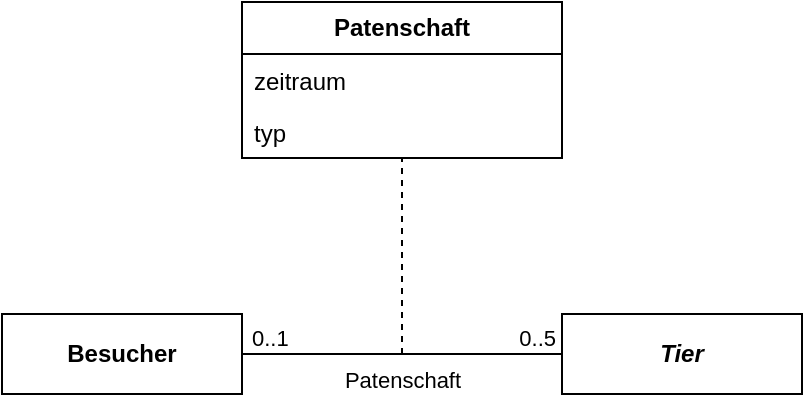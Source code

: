 <mxfile version="24.3.0" type="device">
  <diagram name="Seite-1" id="XjrOl5dTpOE3Hbalspzw">
    <mxGraphModel dx="202" dy="109" grid="1" gridSize="10" guides="1" tooltips="1" connect="1" arrows="1" fold="1" page="1" pageScale="1" pageWidth="827" pageHeight="1169" math="0" shadow="0">
      <root>
        <mxCell id="0" />
        <mxCell id="1" parent="0" />
        <mxCell id="hAxz9_hk0F_XmYK4yzdF-20" value="Besucher" style="html=1;whiteSpace=wrap;fontStyle=1" parent="1" vertex="1">
          <mxGeometry x="80" y="280" width="120" height="40" as="geometry" />
        </mxCell>
        <mxCell id="hAxz9_hk0F_XmYK4yzdF-22" value="Tier" style="html=1;whiteSpace=wrap;fontStyle=3" parent="1" vertex="1">
          <mxGeometry x="360" y="280" width="120" height="40" as="geometry" />
        </mxCell>
        <mxCell id="hAxz9_hk0F_XmYK4yzdF-24" value="Patenschaft" style="endArrow=none;html=1;edgeStyle=orthogonalEdgeStyle;rounded=0;verticalAlign=top;labelBackgroundColor=none;" parent="1" source="hAxz9_hk0F_XmYK4yzdF-20" target="hAxz9_hk0F_XmYK4yzdF-22" edge="1">
          <mxGeometry relative="1" as="geometry">
            <mxPoint x="170" y="250" as="sourcePoint" />
            <mxPoint x="330" y="250" as="targetPoint" />
          </mxGeometry>
        </mxCell>
        <mxCell id="hAxz9_hk0F_XmYK4yzdF-25" value="0..1" style="edgeLabel;resizable=0;html=1;align=left;verticalAlign=bottom;spacingLeft=3;labelBackgroundColor=none;" parent="hAxz9_hk0F_XmYK4yzdF-24" connectable="0" vertex="1">
          <mxGeometry x="-1" relative="1" as="geometry" />
        </mxCell>
        <mxCell id="hAxz9_hk0F_XmYK4yzdF-26" value="0..5" style="edgeLabel;resizable=0;html=1;align=right;verticalAlign=bottom;spacingRight=3;labelBackgroundColor=none;" parent="hAxz9_hk0F_XmYK4yzdF-24" connectable="0" vertex="1">
          <mxGeometry x="1" relative="1" as="geometry" />
        </mxCell>
        <mxCell id="hAxz9_hk0F_XmYK4yzdF-27" value="" style="endArrow=none;dashed=1;html=1;rounded=0;" parent="1" target="hAxz9_hk0F_XmYK4yzdF-28" edge="1">
          <mxGeometry width="50" height="50" relative="1" as="geometry">
            <mxPoint x="280" y="300" as="sourcePoint" />
            <mxPoint x="350" y="240" as="targetPoint" />
          </mxGeometry>
        </mxCell>
        <mxCell id="hAxz9_hk0F_XmYK4yzdF-28" value="Patenschaft" style="swimlane;fontStyle=1;childLayout=stackLayout;horizontal=1;startSize=26;fillColor=none;horizontalStack=0;resizeParent=1;resizeParentMax=0;resizeLast=0;collapsible=1;marginBottom=0;whiteSpace=wrap;html=1;" parent="1" vertex="1">
          <mxGeometry x="200" y="124" width="160" height="78" as="geometry" />
        </mxCell>
        <mxCell id="hAxz9_hk0F_XmYK4yzdF-29" value="zeitraum" style="text;strokeColor=none;fillColor=none;align=left;verticalAlign=top;spacingLeft=4;spacingRight=4;overflow=hidden;rotatable=0;points=[[0,0.5],[1,0.5]];portConstraint=eastwest;whiteSpace=wrap;html=1;" parent="hAxz9_hk0F_XmYK4yzdF-28" vertex="1">
          <mxGeometry y="26" width="160" height="26" as="geometry" />
        </mxCell>
        <mxCell id="hAxz9_hk0F_XmYK4yzdF-30" value="typ" style="text;strokeColor=none;fillColor=none;align=left;verticalAlign=top;spacingLeft=4;spacingRight=4;overflow=hidden;rotatable=0;points=[[0,0.5],[1,0.5]];portConstraint=eastwest;whiteSpace=wrap;html=1;" parent="hAxz9_hk0F_XmYK4yzdF-28" vertex="1">
          <mxGeometry y="52" width="160" height="26" as="geometry" />
        </mxCell>
      </root>
    </mxGraphModel>
  </diagram>
</mxfile>
